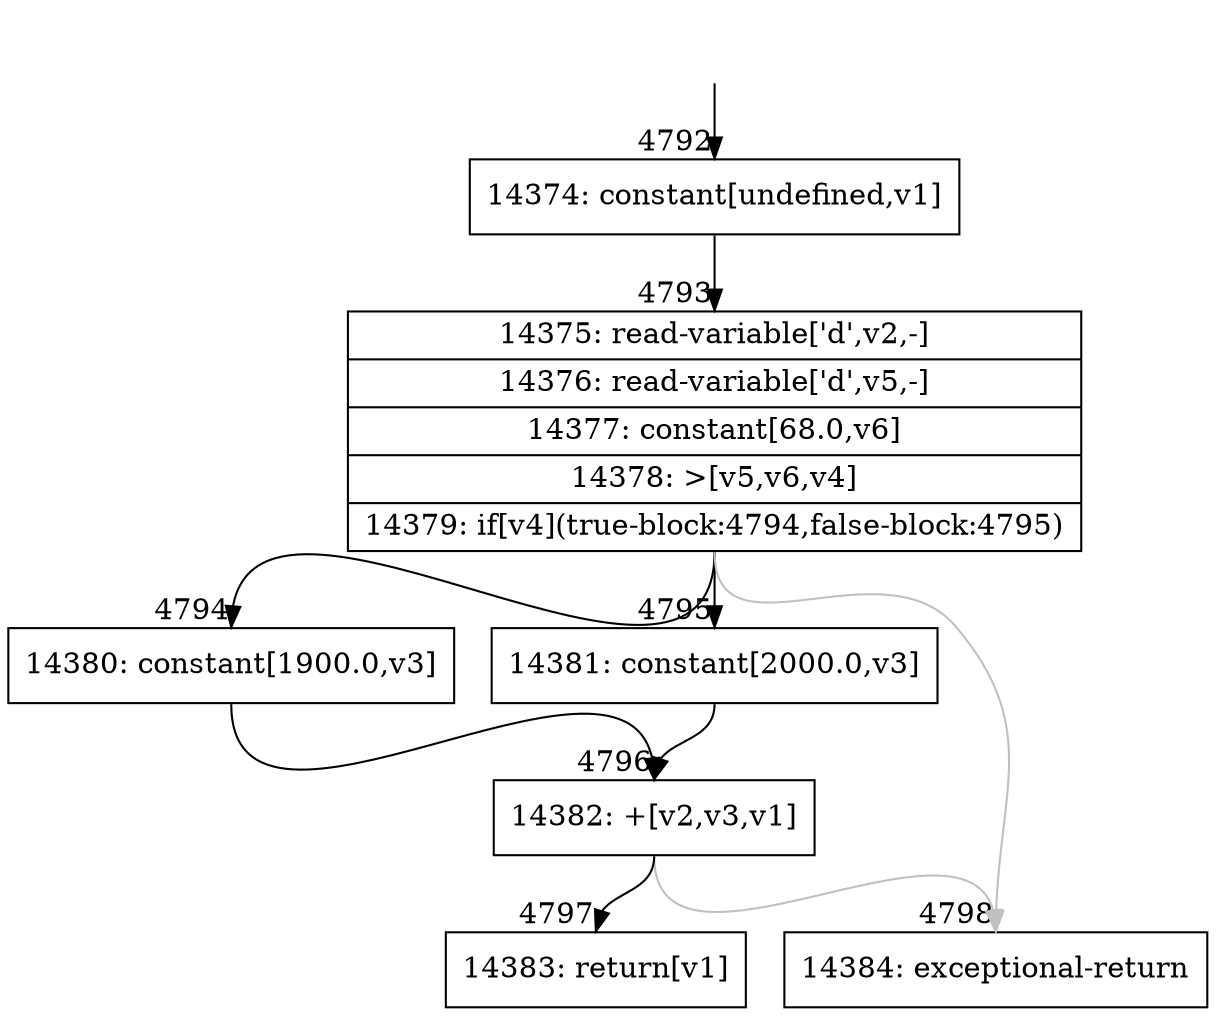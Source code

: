 digraph {
rankdir="TD"
BB_entry449[shape=none,label=""];
BB_entry449 -> BB4792 [tailport=s, headport=n, headlabel="    4792"]
BB4792 [shape=record label="{14374: constant[undefined,v1]}" ] 
BB4792 -> BB4793 [tailport=s, headport=n, headlabel="      4793"]
BB4793 [shape=record label="{14375: read-variable['d',v2,-]|14376: read-variable['d',v5,-]|14377: constant[68.0,v6]|14378: \>[v5,v6,v4]|14379: if[v4](true-block:4794,false-block:4795)}" ] 
BB4793 -> BB4794 [tailport=s, headport=n, headlabel="      4794"]
BB4793 -> BB4795 [tailport=s, headport=n, headlabel="      4795"]
BB4793 -> BB4798 [tailport=s, headport=n, color=gray, headlabel="      4798"]
BB4794 [shape=record label="{14380: constant[1900.0,v3]}" ] 
BB4794 -> BB4796 [tailport=s, headport=n, headlabel="      4796"]
BB4795 [shape=record label="{14381: constant[2000.0,v3]}" ] 
BB4795 -> BB4796 [tailport=s, headport=n]
BB4796 [shape=record label="{14382: +[v2,v3,v1]}" ] 
BB4796 -> BB4797 [tailport=s, headport=n, headlabel="      4797"]
BB4796 -> BB4798 [tailport=s, headport=n, color=gray]
BB4797 [shape=record label="{14383: return[v1]}" ] 
BB4798 [shape=record label="{14384: exceptional-return}" ] 
//#$~ 2767
}
